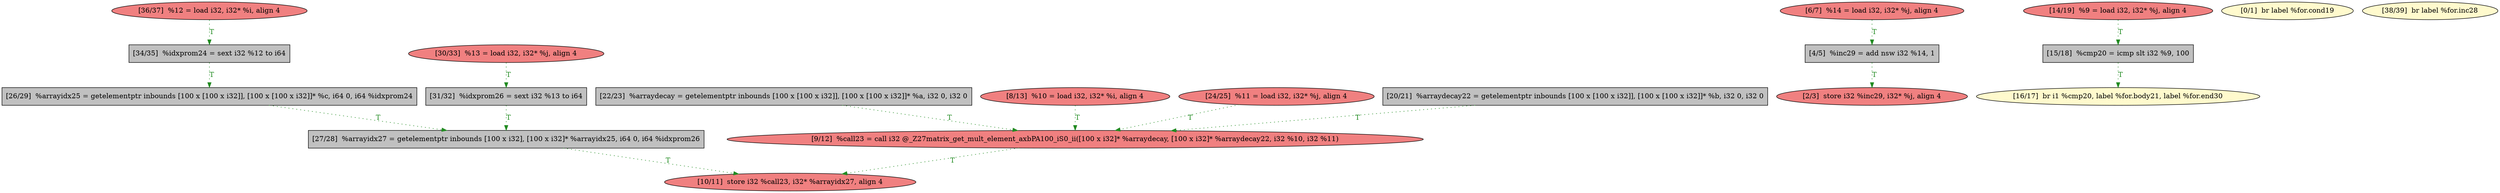
digraph G {


node1959 [fillcolor=lightcoral,label="[24/25]  %11 = load i32, i32* %j, align 4",shape=ellipse,style=filled ]
node1958 [fillcolor=grey,label="[27/28]  %arrayidx27 = getelementptr inbounds [100 x i32], [100 x i32]* %arrayidx25, i64 0, i64 %idxprom26",shape=rectangle,style=filled ]
node1956 [fillcolor=lightcoral,label="[36/37]  %12 = load i32, i32* %i, align 4",shape=ellipse,style=filled ]
node1945 [fillcolor=lightcoral,label="[6/7]  %14 = load i32, i32* %j, align 4",shape=ellipse,style=filled ]
node1942 [fillcolor=lightcoral,label="[30/33]  %13 = load i32, i32* %j, align 4",shape=ellipse,style=filled ]
node1940 [fillcolor=lemonchiffon,label="[16/17]  br i1 %cmp20, label %for.body21, label %for.end30",shape=ellipse,style=filled ]
node1944 [fillcolor=grey,label="[20/21]  %arraydecay22 = getelementptr inbounds [100 x [100 x i32]], [100 x [100 x i32]]* %b, i32 0, i32 0",shape=rectangle,style=filled ]
node1941 [fillcolor=lightcoral,label="[9/12]  %call23 = call i32 @_Z27matrix_get_mult_element_axbPA100_iS0_ii([100 x i32]* %arraydecay, [100 x i32]* %arraydecay22, i32 %10, i32 %11)",shape=ellipse,style=filled ]
node1948 [fillcolor=lemonchiffon,label="[0/1]  br label %for.cond19",shape=ellipse,style=filled ]
node1957 [fillcolor=grey,label="[34/35]  %idxprom24 = sext i32 %12 to i64",shape=rectangle,style=filled ]
node1951 [fillcolor=lightcoral,label="[14/19]  %9 = load i32, i32* %j, align 4",shape=ellipse,style=filled ]
node1943 [fillcolor=grey,label="[15/18]  %cmp20 = icmp slt i32 %9, 100",shape=rectangle,style=filled ]
node1946 [fillcolor=grey,label="[4/5]  %inc29 = add nsw i32 %14, 1",shape=rectangle,style=filled ]
node1949 [fillcolor=grey,label="[22/23]  %arraydecay = getelementptr inbounds [100 x [100 x i32]], [100 x [100 x i32]]* %a, i32 0, i32 0",shape=rectangle,style=filled ]
node1947 [fillcolor=grey,label="[31/32]  %idxprom26 = sext i32 %13 to i64",shape=rectangle,style=filled ]
node1952 [fillcolor=lightcoral,label="[8/13]  %10 = load i32, i32* %i, align 4",shape=ellipse,style=filled ]
node1950 [fillcolor=lightcoral,label="[2/3]  store i32 %inc29, i32* %j, align 4",shape=ellipse,style=filled ]
node1953 [fillcolor=lightcoral,label="[10/11]  store i32 %call23, i32* %arrayidx27, align 4",shape=ellipse,style=filled ]
node1954 [fillcolor=grey,label="[26/29]  %arrayidx25 = getelementptr inbounds [100 x [100 x i32]], [100 x [100 x i32]]* %c, i64 0, i64 %idxprom24",shape=rectangle,style=filled ]
node1955 [fillcolor=lemonchiffon,label="[38/39]  br label %for.inc28",shape=ellipse,style=filled ]

node1956->node1957 [style=dotted,color=forestgreen,label="T",fontcolor=forestgreen ]
node1958->node1953 [style=dotted,color=forestgreen,label="T",fontcolor=forestgreen ]
node1944->node1941 [style=dotted,color=forestgreen,label="T",fontcolor=forestgreen ]
node1957->node1954 [style=dotted,color=forestgreen,label="T",fontcolor=forestgreen ]
node1959->node1941 [style=dotted,color=forestgreen,label="T",fontcolor=forestgreen ]
node1942->node1947 [style=dotted,color=forestgreen,label="T",fontcolor=forestgreen ]
node1941->node1953 [style=dotted,color=forestgreen,label="T",fontcolor=forestgreen ]
node1943->node1940 [style=dotted,color=forestgreen,label="T",fontcolor=forestgreen ]
node1954->node1958 [style=dotted,color=forestgreen,label="T",fontcolor=forestgreen ]
node1952->node1941 [style=dotted,color=forestgreen,label="T",fontcolor=forestgreen ]
node1946->node1950 [style=dotted,color=forestgreen,label="T",fontcolor=forestgreen ]
node1947->node1958 [style=dotted,color=forestgreen,label="T",fontcolor=forestgreen ]
node1945->node1946 [style=dotted,color=forestgreen,label="T",fontcolor=forestgreen ]
node1951->node1943 [style=dotted,color=forestgreen,label="T",fontcolor=forestgreen ]
node1949->node1941 [style=dotted,color=forestgreen,label="T",fontcolor=forestgreen ]


}
